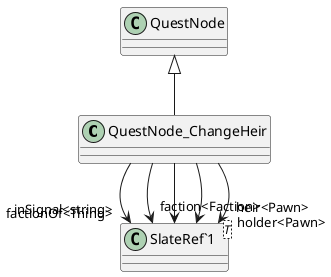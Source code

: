 @startuml
class QuestNode_ChangeHeir {
}
class "SlateRef`1"<T> {
}
QuestNode <|-- QuestNode_ChangeHeir
QuestNode_ChangeHeir --> "inSignal<string>" "SlateRef`1"
QuestNode_ChangeHeir --> "faction<Faction>" "SlateRef`1"
QuestNode_ChangeHeir --> "factionOf<Thing>" "SlateRef`1"
QuestNode_ChangeHeir --> "holder<Pawn>" "SlateRef`1"
QuestNode_ChangeHeir --> "heir<Pawn>" "SlateRef`1"
@enduml
